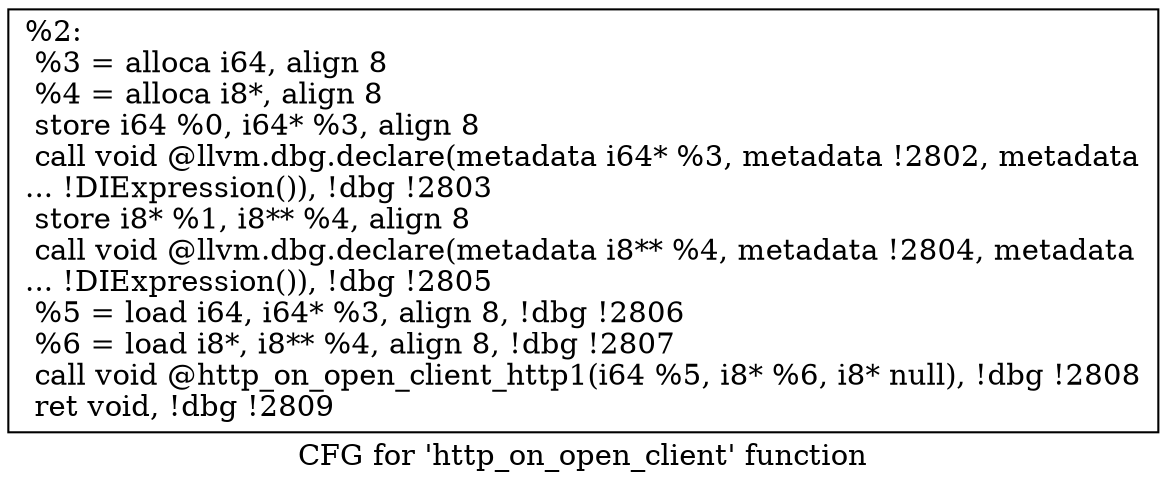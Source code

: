digraph "CFG for 'http_on_open_client' function" {
	label="CFG for 'http_on_open_client' function";

	Node0x5568523774a0 [shape=record,label="{%2:\l  %3 = alloca i64, align 8\l  %4 = alloca i8*, align 8\l  store i64 %0, i64* %3, align 8\l  call void @llvm.dbg.declare(metadata i64* %3, metadata !2802, metadata\l... !DIExpression()), !dbg !2803\l  store i8* %1, i8** %4, align 8\l  call void @llvm.dbg.declare(metadata i8** %4, metadata !2804, metadata\l... !DIExpression()), !dbg !2805\l  %5 = load i64, i64* %3, align 8, !dbg !2806\l  %6 = load i8*, i8** %4, align 8, !dbg !2807\l  call void @http_on_open_client_http1(i64 %5, i8* %6, i8* null), !dbg !2808\l  ret void, !dbg !2809\l}"];
}
